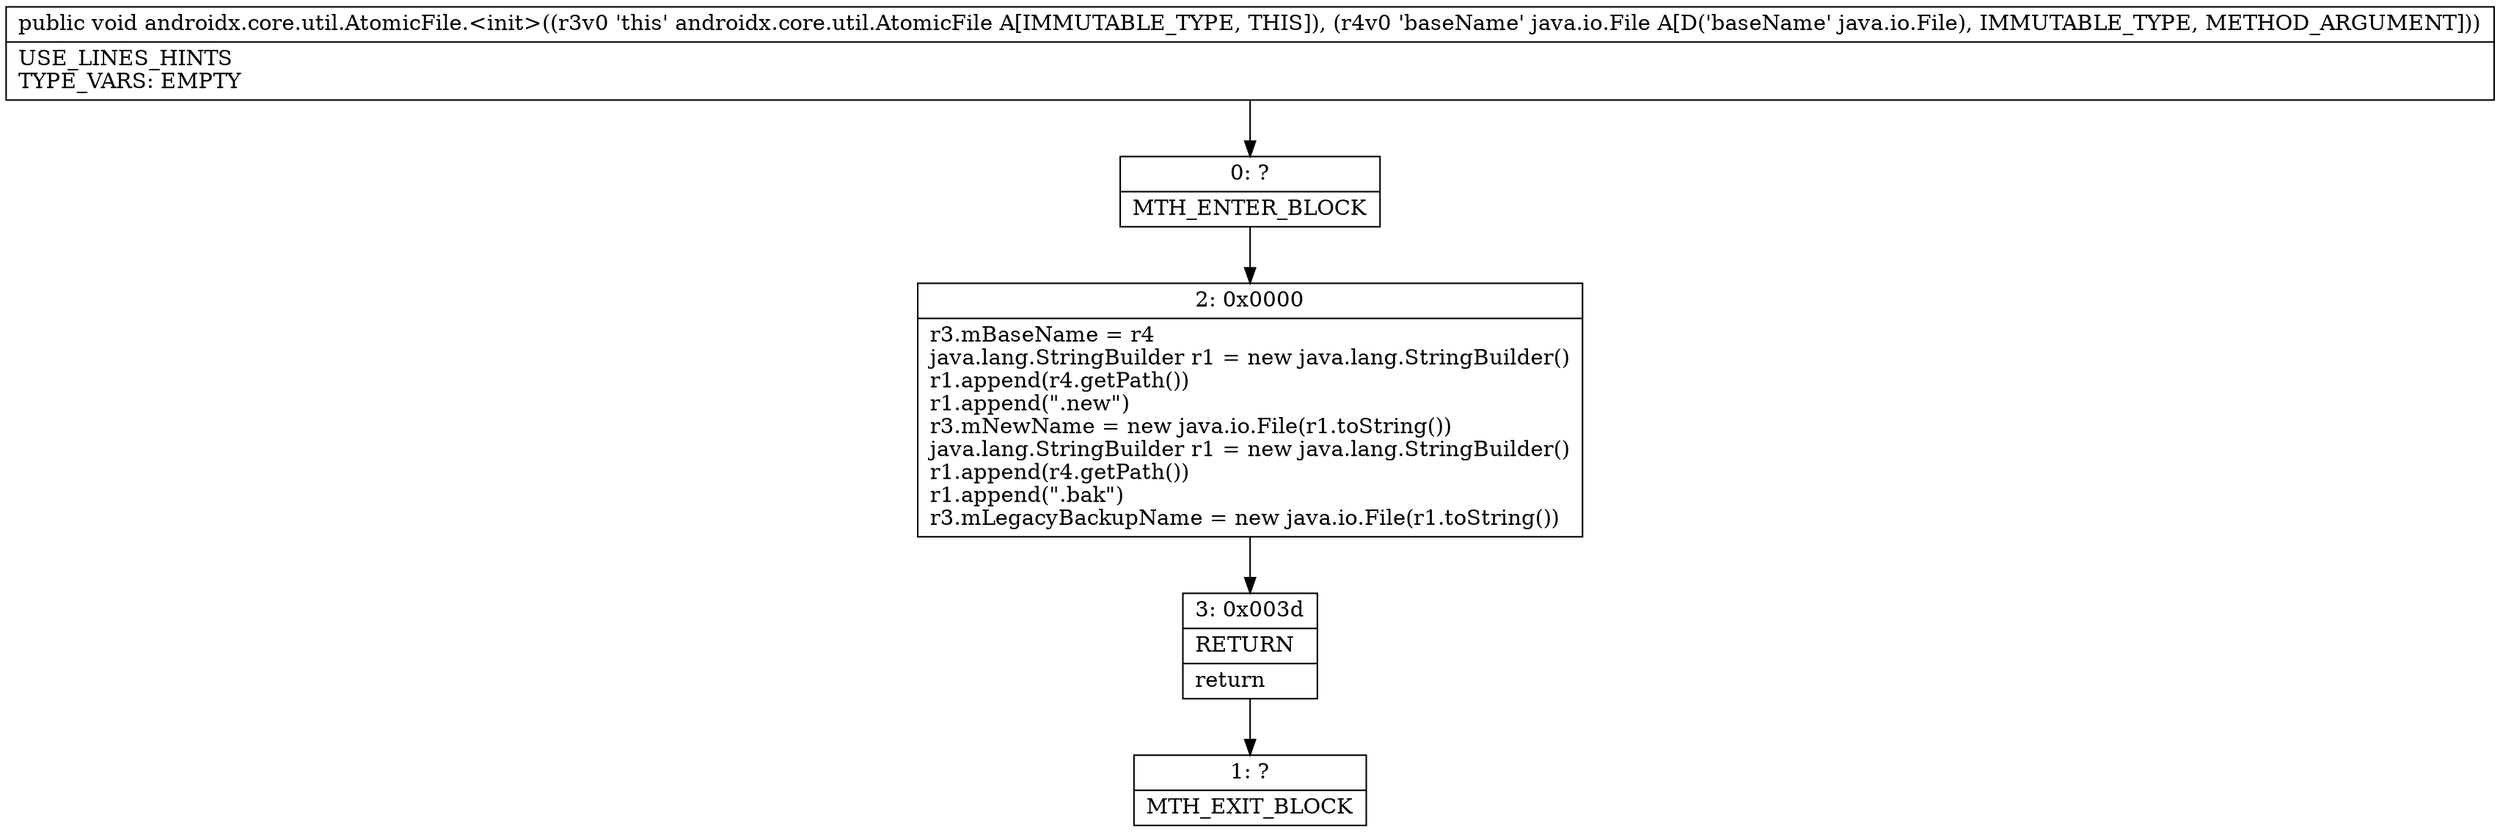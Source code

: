 digraph "CFG forandroidx.core.util.AtomicFile.\<init\>(Ljava\/io\/File;)V" {
Node_0 [shape=record,label="{0\:\ ?|MTH_ENTER_BLOCK\l}"];
Node_2 [shape=record,label="{2\:\ 0x0000|r3.mBaseName = r4\ljava.lang.StringBuilder r1 = new java.lang.StringBuilder()\lr1.append(r4.getPath())\lr1.append(\".new\")\lr3.mNewName = new java.io.File(r1.toString())\ljava.lang.StringBuilder r1 = new java.lang.StringBuilder()\lr1.append(r4.getPath())\lr1.append(\".bak\")\lr3.mLegacyBackupName = new java.io.File(r1.toString())\l}"];
Node_3 [shape=record,label="{3\:\ 0x003d|RETURN\l|return\l}"];
Node_1 [shape=record,label="{1\:\ ?|MTH_EXIT_BLOCK\l}"];
MethodNode[shape=record,label="{public void androidx.core.util.AtomicFile.\<init\>((r3v0 'this' androidx.core.util.AtomicFile A[IMMUTABLE_TYPE, THIS]), (r4v0 'baseName' java.io.File A[D('baseName' java.io.File), IMMUTABLE_TYPE, METHOD_ARGUMENT]))  | USE_LINES_HINTS\lTYPE_VARS: EMPTY\l}"];
MethodNode -> Node_0;Node_0 -> Node_2;
Node_2 -> Node_3;
Node_3 -> Node_1;
}

